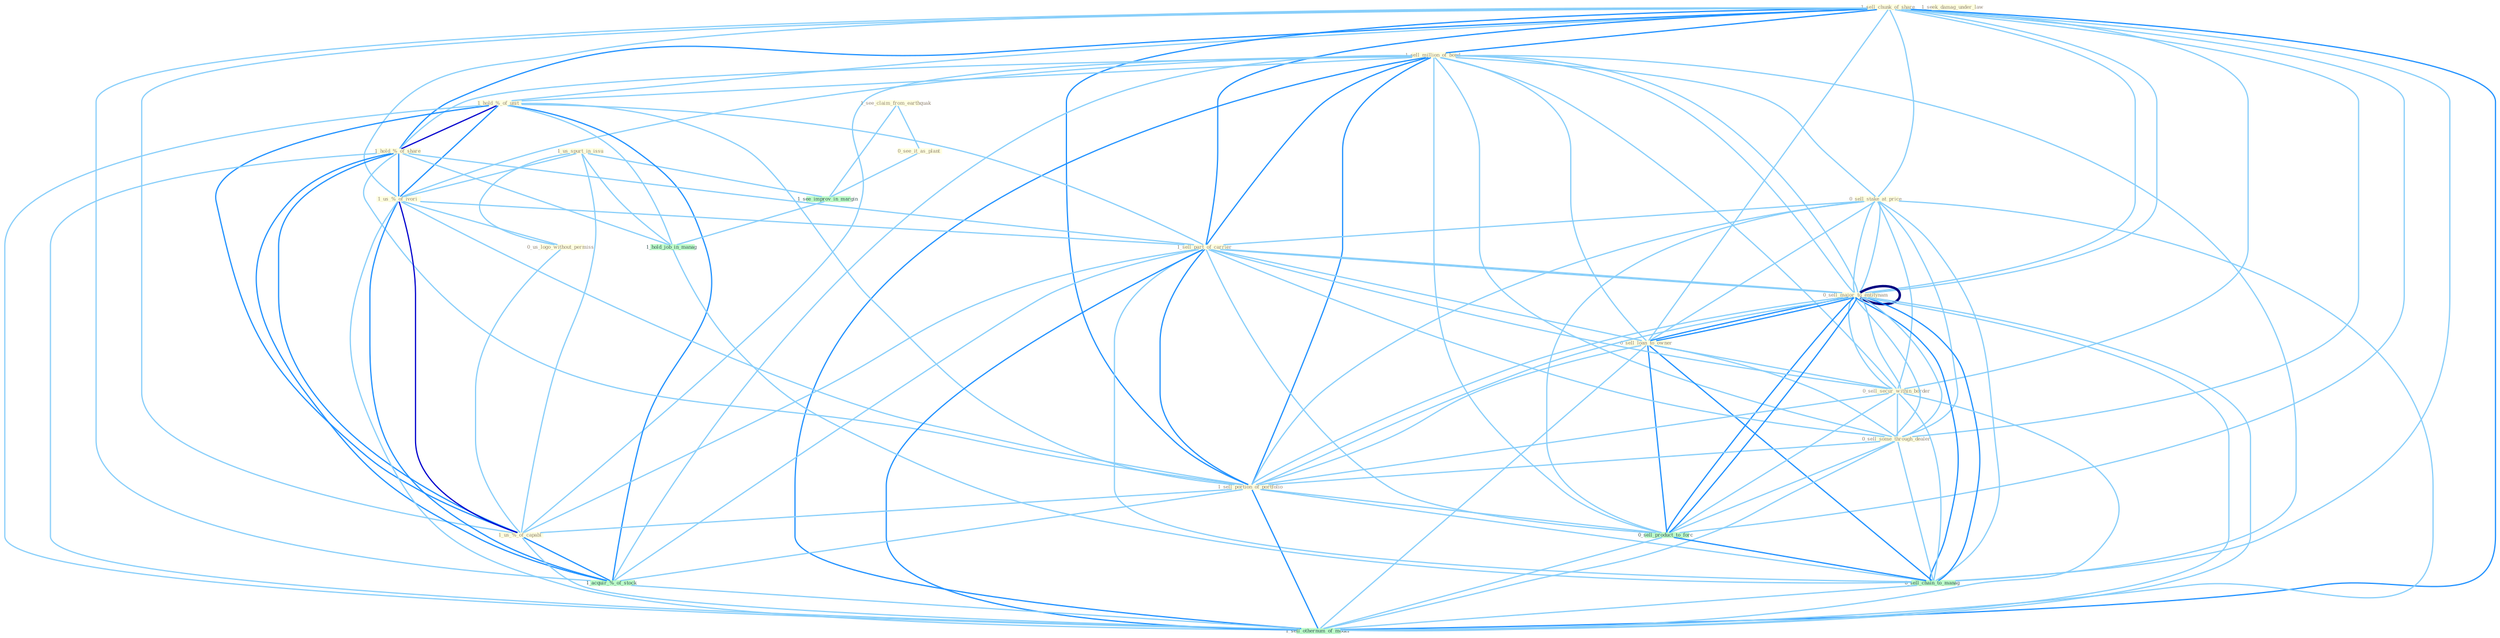 Graph G{ 
    node
    [shape=polygon,style=filled,width=.5,height=.06,color="#BDFCC9",fixedsize=true,fontsize=4,
    fontcolor="#2f4f4f"];
    {node
    [color="#ffffe0", fontcolor="#8b7d6b"] "1_sell_chunk_of_share " "1_sell_million_of_bond " "1_us_spurt_in_issu " "1_hold_%_of_unit " "1_hold_%_of_share " "0_sell_stake_at_price " "1_see_claim_from_earthquak " "0_sell_major_to_entitynam " "0_see_it_as_plant " "1_us_%_of_ivori " "0_sell_loan_to_owner " "0_sell_secur_within_border " "1_sell_part_of_carrier " "1_seek_damag_under_law " "0_us_logo_without_permiss " "0_sell_some_through_dealer " "1_sell_portion_of_portfolio " "1_us_%_of_capabl "}
{node [color="#fff0f5", fontcolor="#b22222"]}
edge [color="#B0E2FF"];

	"1_sell_chunk_of_share " -- "1_sell_million_of_bond " [w="2", color="#1e90ff" , len=0.8];
	"1_sell_chunk_of_share " -- "1_hold_%_of_unit " [w="1", color="#87cefa" ];
	"1_sell_chunk_of_share " -- "1_hold_%_of_share " [w="2", color="#1e90ff" , len=0.8];
	"1_sell_chunk_of_share " -- "0_sell_stake_at_price " [w="1", color="#87cefa" ];
	"1_sell_chunk_of_share " -- "0_sell_major_to_entitynam " [w="1", color="#87cefa" ];
	"1_sell_chunk_of_share " -- "1_us_%_of_ivori " [w="1", color="#87cefa" ];
	"1_sell_chunk_of_share " -- "0_sell_loan_to_owner " [w="1", color="#87cefa" ];
	"1_sell_chunk_of_share " -- "0_sell_secur_within_border " [w="1", color="#87cefa" ];
	"1_sell_chunk_of_share " -- "1_sell_part_of_carrier " [w="2", color="#1e90ff" , len=0.8];
	"1_sell_chunk_of_share " -- "0_sell_some_through_dealer " [w="1", color="#87cefa" ];
	"1_sell_chunk_of_share " -- "1_sell_portion_of_portfolio " [w="2", color="#1e90ff" , len=0.8];
	"1_sell_chunk_of_share " -- "1_us_%_of_capabl " [w="1", color="#87cefa" ];
	"1_sell_chunk_of_share " -- "1_acquir_%_of_stock " [w="1", color="#87cefa" ];
	"1_sell_chunk_of_share " -- "0_sell_product_to_forc " [w="1", color="#87cefa" ];
	"1_sell_chunk_of_share " -- "0_sell_major_to_entitynam " [w="1", color="#87cefa" ];
	"1_sell_chunk_of_share " -- "0_sell_chain_to_manag " [w="1", color="#87cefa" ];
	"1_sell_chunk_of_share " -- "1_sell_othernum_of_model " [w="2", color="#1e90ff" , len=0.8];
	"1_sell_million_of_bond " -- "1_hold_%_of_unit " [w="1", color="#87cefa" ];
	"1_sell_million_of_bond " -- "1_hold_%_of_share " [w="1", color="#87cefa" ];
	"1_sell_million_of_bond " -- "0_sell_stake_at_price " [w="1", color="#87cefa" ];
	"1_sell_million_of_bond " -- "0_sell_major_to_entitynam " [w="1", color="#87cefa" ];
	"1_sell_million_of_bond " -- "1_us_%_of_ivori " [w="1", color="#87cefa" ];
	"1_sell_million_of_bond " -- "0_sell_loan_to_owner " [w="1", color="#87cefa" ];
	"1_sell_million_of_bond " -- "0_sell_secur_within_border " [w="1", color="#87cefa" ];
	"1_sell_million_of_bond " -- "1_sell_part_of_carrier " [w="2", color="#1e90ff" , len=0.8];
	"1_sell_million_of_bond " -- "0_sell_some_through_dealer " [w="1", color="#87cefa" ];
	"1_sell_million_of_bond " -- "1_sell_portion_of_portfolio " [w="2", color="#1e90ff" , len=0.8];
	"1_sell_million_of_bond " -- "1_us_%_of_capabl " [w="1", color="#87cefa" ];
	"1_sell_million_of_bond " -- "1_acquir_%_of_stock " [w="1", color="#87cefa" ];
	"1_sell_million_of_bond " -- "0_sell_product_to_forc " [w="1", color="#87cefa" ];
	"1_sell_million_of_bond " -- "0_sell_major_to_entitynam " [w="1", color="#87cefa" ];
	"1_sell_million_of_bond " -- "0_sell_chain_to_manag " [w="1", color="#87cefa" ];
	"1_sell_million_of_bond " -- "1_sell_othernum_of_model " [w="2", color="#1e90ff" , len=0.8];
	"1_us_spurt_in_issu " -- "1_us_%_of_ivori " [w="1", color="#87cefa" ];
	"1_us_spurt_in_issu " -- "0_us_logo_without_permiss " [w="1", color="#87cefa" ];
	"1_us_spurt_in_issu " -- "1_us_%_of_capabl " [w="1", color="#87cefa" ];
	"1_us_spurt_in_issu " -- "1_see_improv_in_margin " [w="1", color="#87cefa" ];
	"1_us_spurt_in_issu " -- "1_hold_job_in_manag " [w="1", color="#87cefa" ];
	"1_hold_%_of_unit " -- "1_hold_%_of_share " [w="3", color="#0000cd" , len=0.6];
	"1_hold_%_of_unit " -- "1_us_%_of_ivori " [w="2", color="#1e90ff" , len=0.8];
	"1_hold_%_of_unit " -- "1_sell_part_of_carrier " [w="1", color="#87cefa" ];
	"1_hold_%_of_unit " -- "1_sell_portion_of_portfolio " [w="1", color="#87cefa" ];
	"1_hold_%_of_unit " -- "1_us_%_of_capabl " [w="2", color="#1e90ff" , len=0.8];
	"1_hold_%_of_unit " -- "1_acquir_%_of_stock " [w="2", color="#1e90ff" , len=0.8];
	"1_hold_%_of_unit " -- "1_hold_job_in_manag " [w="1", color="#87cefa" ];
	"1_hold_%_of_unit " -- "1_sell_othernum_of_model " [w="1", color="#87cefa" ];
	"1_hold_%_of_share " -- "1_us_%_of_ivori " [w="2", color="#1e90ff" , len=0.8];
	"1_hold_%_of_share " -- "1_sell_part_of_carrier " [w="1", color="#87cefa" ];
	"1_hold_%_of_share " -- "1_sell_portion_of_portfolio " [w="1", color="#87cefa" ];
	"1_hold_%_of_share " -- "1_us_%_of_capabl " [w="2", color="#1e90ff" , len=0.8];
	"1_hold_%_of_share " -- "1_acquir_%_of_stock " [w="2", color="#1e90ff" , len=0.8];
	"1_hold_%_of_share " -- "1_hold_job_in_manag " [w="1", color="#87cefa" ];
	"1_hold_%_of_share " -- "1_sell_othernum_of_model " [w="1", color="#87cefa" ];
	"0_sell_stake_at_price " -- "0_sell_major_to_entitynam " [w="1", color="#87cefa" ];
	"0_sell_stake_at_price " -- "0_sell_loan_to_owner " [w="1", color="#87cefa" ];
	"0_sell_stake_at_price " -- "0_sell_secur_within_border " [w="1", color="#87cefa" ];
	"0_sell_stake_at_price " -- "1_sell_part_of_carrier " [w="1", color="#87cefa" ];
	"0_sell_stake_at_price " -- "0_sell_some_through_dealer " [w="1", color="#87cefa" ];
	"0_sell_stake_at_price " -- "1_sell_portion_of_portfolio " [w="1", color="#87cefa" ];
	"0_sell_stake_at_price " -- "0_sell_product_to_forc " [w="1", color="#87cefa" ];
	"0_sell_stake_at_price " -- "0_sell_major_to_entitynam " [w="1", color="#87cefa" ];
	"0_sell_stake_at_price " -- "0_sell_chain_to_manag " [w="1", color="#87cefa" ];
	"0_sell_stake_at_price " -- "1_sell_othernum_of_model " [w="1", color="#87cefa" ];
	"1_see_claim_from_earthquak " -- "0_see_it_as_plant " [w="1", color="#87cefa" ];
	"1_see_claim_from_earthquak " -- "1_see_improv_in_margin " [w="1", color="#87cefa" ];
	"0_sell_major_to_entitynam " -- "0_sell_loan_to_owner " [w="2", color="#1e90ff" , len=0.8];
	"0_sell_major_to_entitynam " -- "0_sell_secur_within_border " [w="1", color="#87cefa" ];
	"0_sell_major_to_entitynam " -- "1_sell_part_of_carrier " [w="1", color="#87cefa" ];
	"0_sell_major_to_entitynam " -- "0_sell_some_through_dealer " [w="1", color="#87cefa" ];
	"0_sell_major_to_entitynam " -- "1_sell_portion_of_portfolio " [w="1", color="#87cefa" ];
	"0_sell_major_to_entitynam " -- "0_sell_product_to_forc " [w="2", color="#1e90ff" , len=0.8];
	"0_sell_major_to_entitynam " -- "0_sell_major_to_entitynam " [w="4", style=bold, color="#000080", len=0.4];
	"0_sell_major_to_entitynam " -- "0_sell_chain_to_manag " [w="2", color="#1e90ff" , len=0.8];
	"0_sell_major_to_entitynam " -- "1_sell_othernum_of_model " [w="1", color="#87cefa" ];
	"0_see_it_as_plant " -- "1_see_improv_in_margin " [w="1", color="#87cefa" ];
	"1_us_%_of_ivori " -- "1_sell_part_of_carrier " [w="1", color="#87cefa" ];
	"1_us_%_of_ivori " -- "0_us_logo_without_permiss " [w="1", color="#87cefa" ];
	"1_us_%_of_ivori " -- "1_sell_portion_of_portfolio " [w="1", color="#87cefa" ];
	"1_us_%_of_ivori " -- "1_us_%_of_capabl " [w="3", color="#0000cd" , len=0.6];
	"1_us_%_of_ivori " -- "1_acquir_%_of_stock " [w="2", color="#1e90ff" , len=0.8];
	"1_us_%_of_ivori " -- "1_sell_othernum_of_model " [w="1", color="#87cefa" ];
	"0_sell_loan_to_owner " -- "0_sell_secur_within_border " [w="1", color="#87cefa" ];
	"0_sell_loan_to_owner " -- "1_sell_part_of_carrier " [w="1", color="#87cefa" ];
	"0_sell_loan_to_owner " -- "0_sell_some_through_dealer " [w="1", color="#87cefa" ];
	"0_sell_loan_to_owner " -- "1_sell_portion_of_portfolio " [w="1", color="#87cefa" ];
	"0_sell_loan_to_owner " -- "0_sell_product_to_forc " [w="2", color="#1e90ff" , len=0.8];
	"0_sell_loan_to_owner " -- "0_sell_major_to_entitynam " [w="2", color="#1e90ff" , len=0.8];
	"0_sell_loan_to_owner " -- "0_sell_chain_to_manag " [w="2", color="#1e90ff" , len=0.8];
	"0_sell_loan_to_owner " -- "1_sell_othernum_of_model " [w="1", color="#87cefa" ];
	"0_sell_secur_within_border " -- "1_sell_part_of_carrier " [w="1", color="#87cefa" ];
	"0_sell_secur_within_border " -- "0_sell_some_through_dealer " [w="1", color="#87cefa" ];
	"0_sell_secur_within_border " -- "1_sell_portion_of_portfolio " [w="1", color="#87cefa" ];
	"0_sell_secur_within_border " -- "0_sell_product_to_forc " [w="1", color="#87cefa" ];
	"0_sell_secur_within_border " -- "0_sell_major_to_entitynam " [w="1", color="#87cefa" ];
	"0_sell_secur_within_border " -- "0_sell_chain_to_manag " [w="1", color="#87cefa" ];
	"0_sell_secur_within_border " -- "1_sell_othernum_of_model " [w="1", color="#87cefa" ];
	"1_sell_part_of_carrier " -- "0_sell_some_through_dealer " [w="1", color="#87cefa" ];
	"1_sell_part_of_carrier " -- "1_sell_portion_of_portfolio " [w="2", color="#1e90ff" , len=0.8];
	"1_sell_part_of_carrier " -- "1_us_%_of_capabl " [w="1", color="#87cefa" ];
	"1_sell_part_of_carrier " -- "1_acquir_%_of_stock " [w="1", color="#87cefa" ];
	"1_sell_part_of_carrier " -- "0_sell_product_to_forc " [w="1", color="#87cefa" ];
	"1_sell_part_of_carrier " -- "0_sell_major_to_entitynam " [w="1", color="#87cefa" ];
	"1_sell_part_of_carrier " -- "0_sell_chain_to_manag " [w="1", color="#87cefa" ];
	"1_sell_part_of_carrier " -- "1_sell_othernum_of_model " [w="2", color="#1e90ff" , len=0.8];
	"0_us_logo_without_permiss " -- "1_us_%_of_capabl " [w="1", color="#87cefa" ];
	"0_sell_some_through_dealer " -- "1_sell_portion_of_portfolio " [w="1", color="#87cefa" ];
	"0_sell_some_through_dealer " -- "0_sell_product_to_forc " [w="1", color="#87cefa" ];
	"0_sell_some_through_dealer " -- "0_sell_major_to_entitynam " [w="1", color="#87cefa" ];
	"0_sell_some_through_dealer " -- "0_sell_chain_to_manag " [w="1", color="#87cefa" ];
	"0_sell_some_through_dealer " -- "1_sell_othernum_of_model " [w="1", color="#87cefa" ];
	"1_sell_portion_of_portfolio " -- "1_us_%_of_capabl " [w="1", color="#87cefa" ];
	"1_sell_portion_of_portfolio " -- "1_acquir_%_of_stock " [w="1", color="#87cefa" ];
	"1_sell_portion_of_portfolio " -- "0_sell_product_to_forc " [w="1", color="#87cefa" ];
	"1_sell_portion_of_portfolio " -- "0_sell_major_to_entitynam " [w="1", color="#87cefa" ];
	"1_sell_portion_of_portfolio " -- "0_sell_chain_to_manag " [w="1", color="#87cefa" ];
	"1_sell_portion_of_portfolio " -- "1_sell_othernum_of_model " [w="2", color="#1e90ff" , len=0.8];
	"1_us_%_of_capabl " -- "1_acquir_%_of_stock " [w="2", color="#1e90ff" , len=0.8];
	"1_us_%_of_capabl " -- "1_sell_othernum_of_model " [w="1", color="#87cefa" ];
	"1_see_improv_in_margin " -- "1_hold_job_in_manag " [w="1", color="#87cefa" ];
	"1_acquir_%_of_stock " -- "1_sell_othernum_of_model " [w="1", color="#87cefa" ];
	"1_hold_job_in_manag " -- "0_sell_chain_to_manag " [w="1", color="#87cefa" ];
	"0_sell_product_to_forc " -- "0_sell_major_to_entitynam " [w="2", color="#1e90ff" , len=0.8];
	"0_sell_product_to_forc " -- "0_sell_chain_to_manag " [w="2", color="#1e90ff" , len=0.8];
	"0_sell_product_to_forc " -- "1_sell_othernum_of_model " [w="1", color="#87cefa" ];
	"0_sell_major_to_entitynam " -- "0_sell_chain_to_manag " [w="2", color="#1e90ff" , len=0.8];
	"0_sell_major_to_entitynam " -- "1_sell_othernum_of_model " [w="1", color="#87cefa" ];
	"0_sell_chain_to_manag " -- "1_sell_othernum_of_model " [w="1", color="#87cefa" ];
}